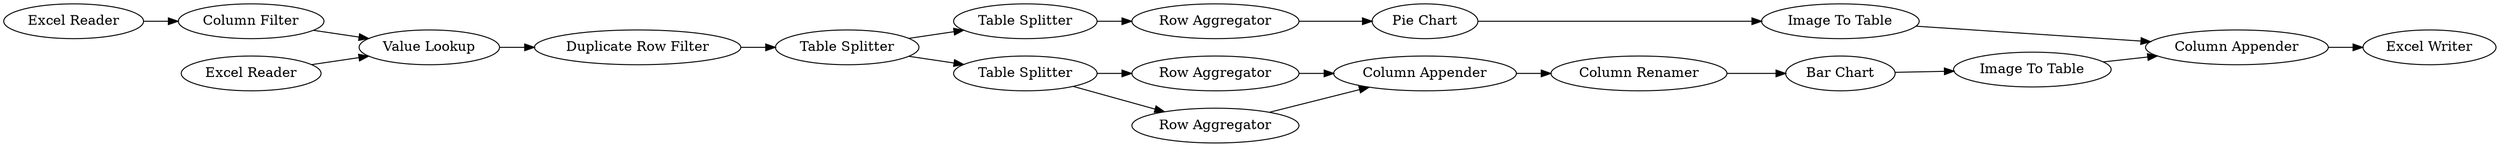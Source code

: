 digraph {
	87 -> 49
	83 -> 84
	84 -> 86
	10 -> 81
	51 -> 52
	82 -> 65
	66 -> 84
	50 -> 51
	5 -> 10
	7 -> 10
	63 -> 66
	49 -> 51
	43 -> 50
	81 -> 62
	86 -> 43
	62 -> 82
	62 -> 63
	63 -> 83
	65 -> 87
	1 -> 5
	7 [label="Excel Reader"]
	49 [label="Image To Table"]
	84 [label="Column Appender"]
	51 [label="Column Appender"]
	10 [label="Value Lookup"]
	86 [label="Column Renamer"]
	50 [label="Image To Table"]
	1 [label="Excel Reader"]
	87 [label="Pie Chart"]
	63 [label="Table Splitter"]
	83 [label="Row Aggregator"]
	81 [label="Duplicate Row Filter"]
	5 [label="Column Filter"]
	43 [label="Bar Chart"]
	62 [label="Table Splitter"]
	66 [label="Row Aggregator"]
	82 [label="Table Splitter"]
	65 [label="Row Aggregator"]
	52 [label="Excel Writer"]
	rankdir=LR
}
